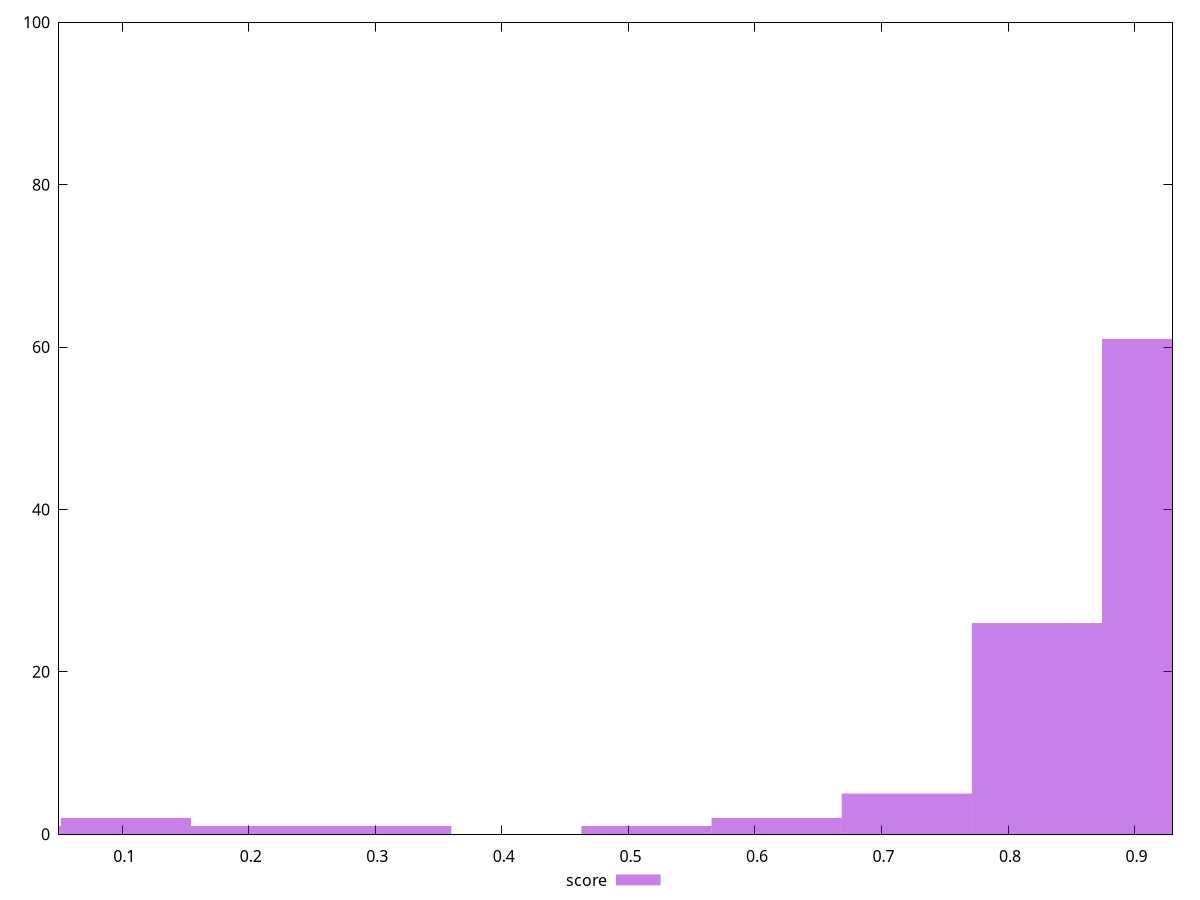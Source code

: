 reset

$score <<EOF
0.8228440797179503 26
0.9256995896826941 61
0.7199885697532065 5
0 1
0.10285550996474378 2
0.20571101992948757 1
0.30856652989423133 1
0.6171330597884627 2
0.5142775498237189 1
EOF

set key outside below
set boxwidth 0.10285550996474378
set xrange [0.05:0.93]
set yrange [0:100]
set trange [0:100]
set style fill transparent solid 0.5 noborder
set terminal svg size 640, 490 enhanced background rgb 'white'
set output "reprap/total-blocking-time/samples/pages+cached/score/histogram.svg"

plot $score title "score" with boxes

reset
